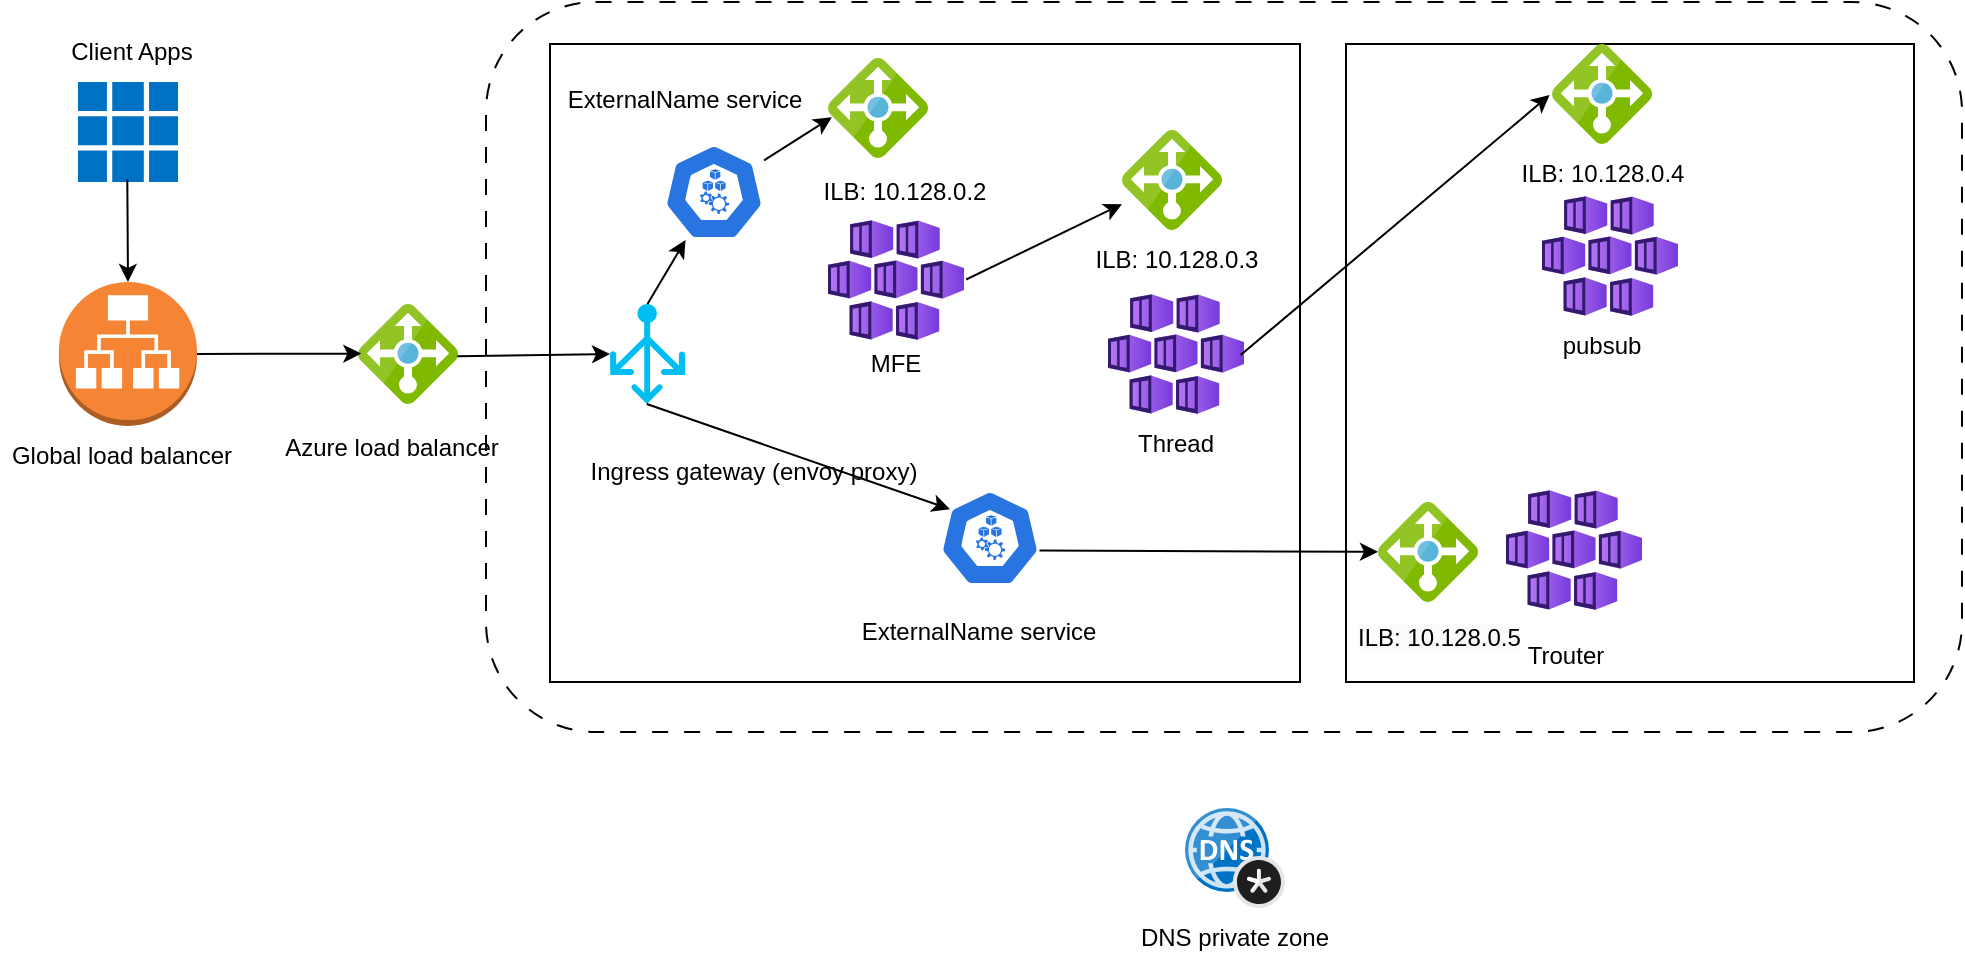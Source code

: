 <mxfile version="24.7.3" type="github">
  <diagram name="第 1 页" id="IT7-DOXWJBU2144ofnUY">
    <mxGraphModel dx="1728" dy="900" grid="0" gridSize="10" guides="1" tooltips="1" connect="1" arrows="1" fold="1" page="1" pageScale="1" pageWidth="1100" pageHeight="850" math="0" shadow="0">
      <root>
        <mxCell id="0" />
        <mxCell id="1" parent="0" />
        <mxCell id="RzhVLfr02CWZGfgh2H_0-59" value="" style="rounded=1;whiteSpace=wrap;html=1;dashed=1;dashPattern=8 8;" vertex="1" parent="1">
          <mxGeometry x="443" y="139" width="738" height="365" as="geometry" />
        </mxCell>
        <mxCell id="RzhVLfr02CWZGfgh2H_0-30" value="" style="rounded=0;whiteSpace=wrap;html=1;" vertex="1" parent="1">
          <mxGeometry x="873" y="160" width="284" height="319" as="geometry" />
        </mxCell>
        <mxCell id="RzhVLfr02CWZGfgh2H_0-11" value="" style="rounded=0;whiteSpace=wrap;html=1;" vertex="1" parent="1">
          <mxGeometry x="475" y="160" width="375" height="319" as="geometry" />
        </mxCell>
        <mxCell id="RzhVLfr02CWZGfgh2H_0-1" value="" style="image;sketch=0;aspect=fixed;html=1;points=[];align=center;fontSize=12;image=img/lib/mscae/Client_Apps.svg;" vertex="1" parent="1">
          <mxGeometry x="239" y="179" width="50" height="50" as="geometry" />
        </mxCell>
        <mxCell id="RzhVLfr02CWZGfgh2H_0-2" value="Client Apps" style="text;html=1;align=center;verticalAlign=middle;whiteSpace=wrap;rounded=0;" vertex="1" parent="1">
          <mxGeometry x="217" y="149" width="98" height="30" as="geometry" />
        </mxCell>
        <mxCell id="RzhVLfr02CWZGfgh2H_0-7" value="" style="verticalLabelPosition=bottom;html=1;verticalAlign=top;align=center;strokeColor=none;fillColor=#00BEF2;shape=mxgraph.azure.load_balancer_generic;pointerEvents=1;" vertex="1" parent="1">
          <mxGeometry x="505" y="290" width="37.5" height="50" as="geometry" />
        </mxCell>
        <mxCell id="RzhVLfr02CWZGfgh2H_0-8" value="" style="outlineConnect=0;dashed=0;verticalLabelPosition=bottom;verticalAlign=top;align=center;html=1;shape=mxgraph.aws3.application_load_balancer;fillColor=#F58534;gradientColor=none;" vertex="1" parent="1">
          <mxGeometry x="229.5" y="279" width="69" height="72" as="geometry" />
        </mxCell>
        <mxCell id="RzhVLfr02CWZGfgh2H_0-9" value="Global load balancer" style="text;html=1;align=center;verticalAlign=middle;whiteSpace=wrap;rounded=0;" vertex="1" parent="1">
          <mxGeometry x="200" y="351" width="122" height="30" as="geometry" />
        </mxCell>
        <mxCell id="RzhVLfr02CWZGfgh2H_0-10" value="Ingress gateway (envoy proxy)" style="text;html=1;align=center;verticalAlign=middle;whiteSpace=wrap;rounded=0;" vertex="1" parent="1">
          <mxGeometry x="484" y="359" width="186" height="30" as="geometry" />
        </mxCell>
        <mxCell id="RzhVLfr02CWZGfgh2H_0-13" value="" style="image;sketch=0;aspect=fixed;html=1;points=[];align=center;fontSize=12;image=img/lib/mscae/Load_Balancer_feature.svg;" vertex="1" parent="1">
          <mxGeometry x="379" y="290" width="50" height="50" as="geometry" />
        </mxCell>
        <mxCell id="RzhVLfr02CWZGfgh2H_0-14" value="Azure load balancer" style="text;html=1;align=center;verticalAlign=middle;whiteSpace=wrap;rounded=0;" vertex="1" parent="1">
          <mxGeometry x="335" y="347" width="122" height="30" as="geometry" />
        </mxCell>
        <mxCell id="RzhVLfr02CWZGfgh2H_0-16" value="MFE" style="text;html=1;align=center;verticalAlign=middle;whiteSpace=wrap;rounded=0;" vertex="1" parent="1">
          <mxGeometry x="618" y="304.5" width="60" height="30" as="geometry" />
        </mxCell>
        <mxCell id="RzhVLfr02CWZGfgh2H_0-20" value="" style="endArrow=classic;html=1;rounded=0;entryX=0.038;entryY=0.593;entryDx=0;entryDy=0;entryPerimeter=0;" edge="1" parent="1" source="RzhVLfr02CWZGfgh2H_0-54" target="RzhVLfr02CWZGfgh2H_0-22">
          <mxGeometry width="50" height="50" relative="1" as="geometry">
            <mxPoint x="544" y="318" as="sourcePoint" />
            <mxPoint x="594" y="268" as="targetPoint" />
          </mxGeometry>
        </mxCell>
        <mxCell id="RzhVLfr02CWZGfgh2H_0-22" value="" style="image;sketch=0;aspect=fixed;html=1;points=[];align=center;fontSize=12;image=img/lib/mscae/Load_Balancer_feature.svg;" vertex="1" parent="1">
          <mxGeometry x="614" y="167" width="50" height="50" as="geometry" />
        </mxCell>
        <mxCell id="RzhVLfr02CWZGfgh2H_0-23" value="ILB: 10.128.0.2" style="text;html=1;align=center;verticalAlign=middle;whiteSpace=wrap;rounded=0;" vertex="1" parent="1">
          <mxGeometry x="597.5" y="219" width="109" height="30" as="geometry" />
        </mxCell>
        <mxCell id="RzhVLfr02CWZGfgh2H_0-24" value="" style="image;aspect=fixed;html=1;points=[];align=center;fontSize=12;image=img/lib/azure2/compute/Kubernetes_Services.svg;" vertex="1" parent="1">
          <mxGeometry x="614" y="248" width="68" height="60" as="geometry" />
        </mxCell>
        <mxCell id="RzhVLfr02CWZGfgh2H_0-25" value="" style="image;sketch=0;aspect=fixed;html=1;points=[];align=center;fontSize=12;image=img/lib/mscae/Load_Balancer_feature.svg;" vertex="1" parent="1">
          <mxGeometry x="761" y="203" width="50" height="50" as="geometry" />
        </mxCell>
        <mxCell id="RzhVLfr02CWZGfgh2H_0-27" value="" style="image;aspect=fixed;html=1;points=[];align=center;fontSize=12;image=img/lib/azure2/compute/Kubernetes_Services.svg;" vertex="1" parent="1">
          <mxGeometry x="754" y="285" width="68" height="60" as="geometry" />
        </mxCell>
        <mxCell id="RzhVLfr02CWZGfgh2H_0-28" value="Trouter" style="text;html=1;align=center;verticalAlign=middle;whiteSpace=wrap;rounded=0;" vertex="1" parent="1">
          <mxGeometry x="953" y="451" width="60" height="30" as="geometry" />
        </mxCell>
        <mxCell id="RzhVLfr02CWZGfgh2H_0-29" value="" style="endArrow=classic;html=1;rounded=0;exitX=1.016;exitY=0.496;exitDx=0;exitDy=0;exitPerimeter=0;" edge="1" parent="1" source="RzhVLfr02CWZGfgh2H_0-24" target="RzhVLfr02CWZGfgh2H_0-25">
          <mxGeometry width="50" height="50" relative="1" as="geometry">
            <mxPoint x="691" y="289" as="sourcePoint" />
            <mxPoint x="741" y="239" as="targetPoint" />
          </mxGeometry>
        </mxCell>
        <mxCell id="RzhVLfr02CWZGfgh2H_0-31" value="" style="endArrow=classic;html=1;rounded=0;exitX=0.493;exitY=0.976;exitDx=0;exitDy=0;exitPerimeter=0;entryX=0.5;entryY=0;entryDx=0;entryDy=0;entryPerimeter=0;" edge="1" parent="1" source="RzhVLfr02CWZGfgh2H_0-1" target="RzhVLfr02CWZGfgh2H_0-8">
          <mxGeometry width="50" height="50" relative="1" as="geometry">
            <mxPoint x="115" y="228" as="sourcePoint" />
            <mxPoint x="191" y="242" as="targetPoint" />
          </mxGeometry>
        </mxCell>
        <mxCell id="RzhVLfr02CWZGfgh2H_0-32" value="" style="endArrow=classic;html=1;rounded=0;exitX=1;exitY=0.5;exitDx=0;exitDy=0;exitPerimeter=0;entryX=0.033;entryY=0.496;entryDx=0;entryDy=0;entryPerimeter=0;" edge="1" parent="1" source="RzhVLfr02CWZGfgh2H_0-8" target="RzhVLfr02CWZGfgh2H_0-13">
          <mxGeometry width="50" height="50" relative="1" as="geometry">
            <mxPoint x="313" y="457" as="sourcePoint" />
            <mxPoint x="363" y="407" as="targetPoint" />
          </mxGeometry>
        </mxCell>
        <mxCell id="RzhVLfr02CWZGfgh2H_0-33" value="" style="endArrow=classic;html=1;rounded=0;exitX=0.993;exitY=0.522;exitDx=0;exitDy=0;exitPerimeter=0;entryX=0;entryY=0.5;entryDx=0;entryDy=0;entryPerimeter=0;" edge="1" parent="1" source="RzhVLfr02CWZGfgh2H_0-13" target="RzhVLfr02CWZGfgh2H_0-7">
          <mxGeometry width="50" height="50" relative="1" as="geometry">
            <mxPoint x="442" y="281" as="sourcePoint" />
            <mxPoint x="492" y="231" as="targetPoint" />
          </mxGeometry>
        </mxCell>
        <mxCell id="RzhVLfr02CWZGfgh2H_0-34" value="" style="image;aspect=fixed;html=1;points=[];align=center;fontSize=12;image=img/lib/azure2/compute/Kubernetes_Services.svg;" vertex="1" parent="1">
          <mxGeometry x="953" y="383" width="68" height="60" as="geometry" />
        </mxCell>
        <mxCell id="RzhVLfr02CWZGfgh2H_0-35" value="" style="image;sketch=0;aspect=fixed;html=1;points=[];align=center;fontSize=12;image=img/lib/mscae/Load_Balancer_feature.svg;" vertex="1" parent="1">
          <mxGeometry x="889" y="389" width="50" height="50" as="geometry" />
        </mxCell>
        <mxCell id="RzhVLfr02CWZGfgh2H_0-37" value="&lt;span style=&quot;color: rgb(0, 0, 0); font-family: Helvetica; font-size: 12px; font-style: normal; font-variant-ligatures: normal; font-variant-caps: normal; font-weight: 400; letter-spacing: normal; orphans: 2; text-align: center; text-indent: 0px; text-transform: none; widows: 2; word-spacing: 0px; -webkit-text-stroke-width: 0px; white-space: normal; background-color: rgb(251, 251, 251); text-decoration-thickness: initial; text-decoration-style: initial; text-decoration-color: initial; display: inline !important; float: none;&quot;&gt;ILB: 10.128.0.5&lt;/span&gt;" style="text;whiteSpace=wrap;html=1;" vertex="1" parent="1">
          <mxGeometry x="877" y="443.003" width="109" height="36" as="geometry" />
        </mxCell>
        <mxCell id="RzhVLfr02CWZGfgh2H_0-38" value="Thread" style="text;html=1;align=center;verticalAlign=middle;whiteSpace=wrap;rounded=0;" vertex="1" parent="1">
          <mxGeometry x="758" y="345" width="60" height="30" as="geometry" />
        </mxCell>
        <mxCell id="RzhVLfr02CWZGfgh2H_0-39" value="" style="endArrow=classic;html=1;rounded=0;exitX=0.49;exitY=1;exitDx=0;exitDy=0;exitPerimeter=0;entryX=0.1;entryY=0.2;entryDx=0;entryDy=0;entryPerimeter=0;" edge="1" parent="1" source="RzhVLfr02CWZGfgh2H_0-7" target="RzhVLfr02CWZGfgh2H_0-44">
          <mxGeometry width="50" height="50" relative="1" as="geometry">
            <mxPoint x="608" y="577" as="sourcePoint" />
            <mxPoint x="658" y="527" as="targetPoint" />
          </mxGeometry>
        </mxCell>
        <mxCell id="RzhVLfr02CWZGfgh2H_0-43" value="ILB: 10.128.0.3" style="text;html=1;align=center;verticalAlign=middle;whiteSpace=wrap;rounded=0;" vertex="1" parent="1">
          <mxGeometry x="733.5" y="253" width="109" height="30" as="geometry" />
        </mxCell>
        <mxCell id="RzhVLfr02CWZGfgh2H_0-44" value="" style="aspect=fixed;sketch=0;html=1;dashed=0;whitespace=wrap;verticalLabelPosition=bottom;verticalAlign=top;fillColor=#2875E2;strokeColor=#ffffff;points=[[0.005,0.63,0],[0.1,0.2,0],[0.9,0.2,0],[0.5,0,0],[0.995,0.63,0],[0.72,0.99,0],[0.5,1,0],[0.28,0.99,0]];shape=mxgraph.kubernetes.icon2;prIcon=k_proxy" vertex="1" parent="1">
          <mxGeometry x="670" y="383" width="50" height="48" as="geometry" />
        </mxCell>
        <mxCell id="RzhVLfr02CWZGfgh2H_0-45" value="ExternalName service" style="text;html=1;align=center;verticalAlign=middle;whiteSpace=wrap;rounded=0;" vertex="1" parent="1">
          <mxGeometry x="625" y="439" width="129" height="30" as="geometry" />
        </mxCell>
        <mxCell id="RzhVLfr02CWZGfgh2H_0-46" value="" style="endArrow=classic;html=1;rounded=0;exitX=0.995;exitY=0.63;exitDx=0;exitDy=0;exitPerimeter=0;" edge="1" parent="1" source="RzhVLfr02CWZGfgh2H_0-44" target="RzhVLfr02CWZGfgh2H_0-35">
          <mxGeometry width="50" height="50" relative="1" as="geometry">
            <mxPoint x="767" y="581" as="sourcePoint" />
            <mxPoint x="817" y="531" as="targetPoint" />
          </mxGeometry>
        </mxCell>
        <mxCell id="RzhVLfr02CWZGfgh2H_0-47" value="" style="image;aspect=fixed;html=1;points=[];align=center;fontSize=12;image=img/lib/azure2/compute/Kubernetes_Services.svg;" vertex="1" parent="1">
          <mxGeometry x="971" y="236" width="68" height="60" as="geometry" />
        </mxCell>
        <mxCell id="RzhVLfr02CWZGfgh2H_0-48" value="pubsub" style="text;html=1;align=center;verticalAlign=middle;whiteSpace=wrap;rounded=0;" vertex="1" parent="1">
          <mxGeometry x="971" y="296" width="60" height="30" as="geometry" />
        </mxCell>
        <mxCell id="RzhVLfr02CWZGfgh2H_0-49" value="" style="image;sketch=0;aspect=fixed;html=1;points=[];align=center;fontSize=12;image=img/lib/mscae/Load_Balancer_feature.svg;" vertex="1" parent="1">
          <mxGeometry x="976" y="160" width="50" height="50" as="geometry" />
        </mxCell>
        <mxCell id="RzhVLfr02CWZGfgh2H_0-50" value="ILB: 10.128.0.4" style="text;html=1;align=center;verticalAlign=middle;whiteSpace=wrap;rounded=0;" vertex="1" parent="1">
          <mxGeometry x="946.5" y="210" width="109" height="30" as="geometry" />
        </mxCell>
        <mxCell id="RzhVLfr02CWZGfgh2H_0-51" value="" style="endArrow=classic;html=1;rounded=0;exitX=0.975;exitY=0.509;exitDx=0;exitDy=0;exitPerimeter=0;entryX=-0.024;entryY=0.511;entryDx=0;entryDy=0;entryPerimeter=0;" edge="1" parent="1" source="RzhVLfr02CWZGfgh2H_0-27" target="RzhVLfr02CWZGfgh2H_0-49">
          <mxGeometry width="50" height="50" relative="1" as="geometry">
            <mxPoint x="841" y="104" as="sourcePoint" />
            <mxPoint x="891" y="54" as="targetPoint" />
          </mxGeometry>
        </mxCell>
        <mxCell id="RzhVLfr02CWZGfgh2H_0-54" value="" style="aspect=fixed;sketch=0;html=1;dashed=0;whitespace=wrap;verticalLabelPosition=bottom;verticalAlign=top;fillColor=#2875E2;strokeColor=#ffffff;points=[[0.005,0.63,0],[0.1,0.2,0],[0.9,0.2,0],[0.5,0,0],[0.995,0.63,0],[0.72,0.99,0],[0.5,1,0],[0.28,0.99,0]];shape=mxgraph.kubernetes.icon2;prIcon=k_proxy" vertex="1" parent="1">
          <mxGeometry x="532" y="210" width="50" height="48" as="geometry" />
        </mxCell>
        <mxCell id="RzhVLfr02CWZGfgh2H_0-55" value="ExternalName service" style="text;html=1;align=center;verticalAlign=middle;whiteSpace=wrap;rounded=0;" vertex="1" parent="1">
          <mxGeometry x="478" y="173" width="129" height="30" as="geometry" />
        </mxCell>
        <mxCell id="RzhVLfr02CWZGfgh2H_0-56" value="" style="endArrow=classic;html=1;rounded=0;exitX=0.5;exitY=0;exitDx=0;exitDy=0;exitPerimeter=0;" edge="1" parent="1" source="RzhVLfr02CWZGfgh2H_0-7" target="RzhVLfr02CWZGfgh2H_0-54">
          <mxGeometry width="50" height="50" relative="1" as="geometry">
            <mxPoint x="504" y="301" as="sourcePoint" />
            <mxPoint x="554" y="251" as="targetPoint" />
          </mxGeometry>
        </mxCell>
        <mxCell id="RzhVLfr02CWZGfgh2H_0-58" value="" style="image;sketch=0;aspect=fixed;html=1;points=[];align=center;fontSize=12;image=img/lib/mscae/DNS_Private_Zones.svg;" vertex="1" parent="1">
          <mxGeometry x="792.5" y="542" width="50" height="50" as="geometry" />
        </mxCell>
        <mxCell id="RzhVLfr02CWZGfgh2H_0-60" value="DNS private zone" style="text;html=1;align=center;verticalAlign=middle;whiteSpace=wrap;rounded=0;" vertex="1" parent="1">
          <mxGeometry x="765" y="592" width="105" height="30" as="geometry" />
        </mxCell>
      </root>
    </mxGraphModel>
  </diagram>
</mxfile>
